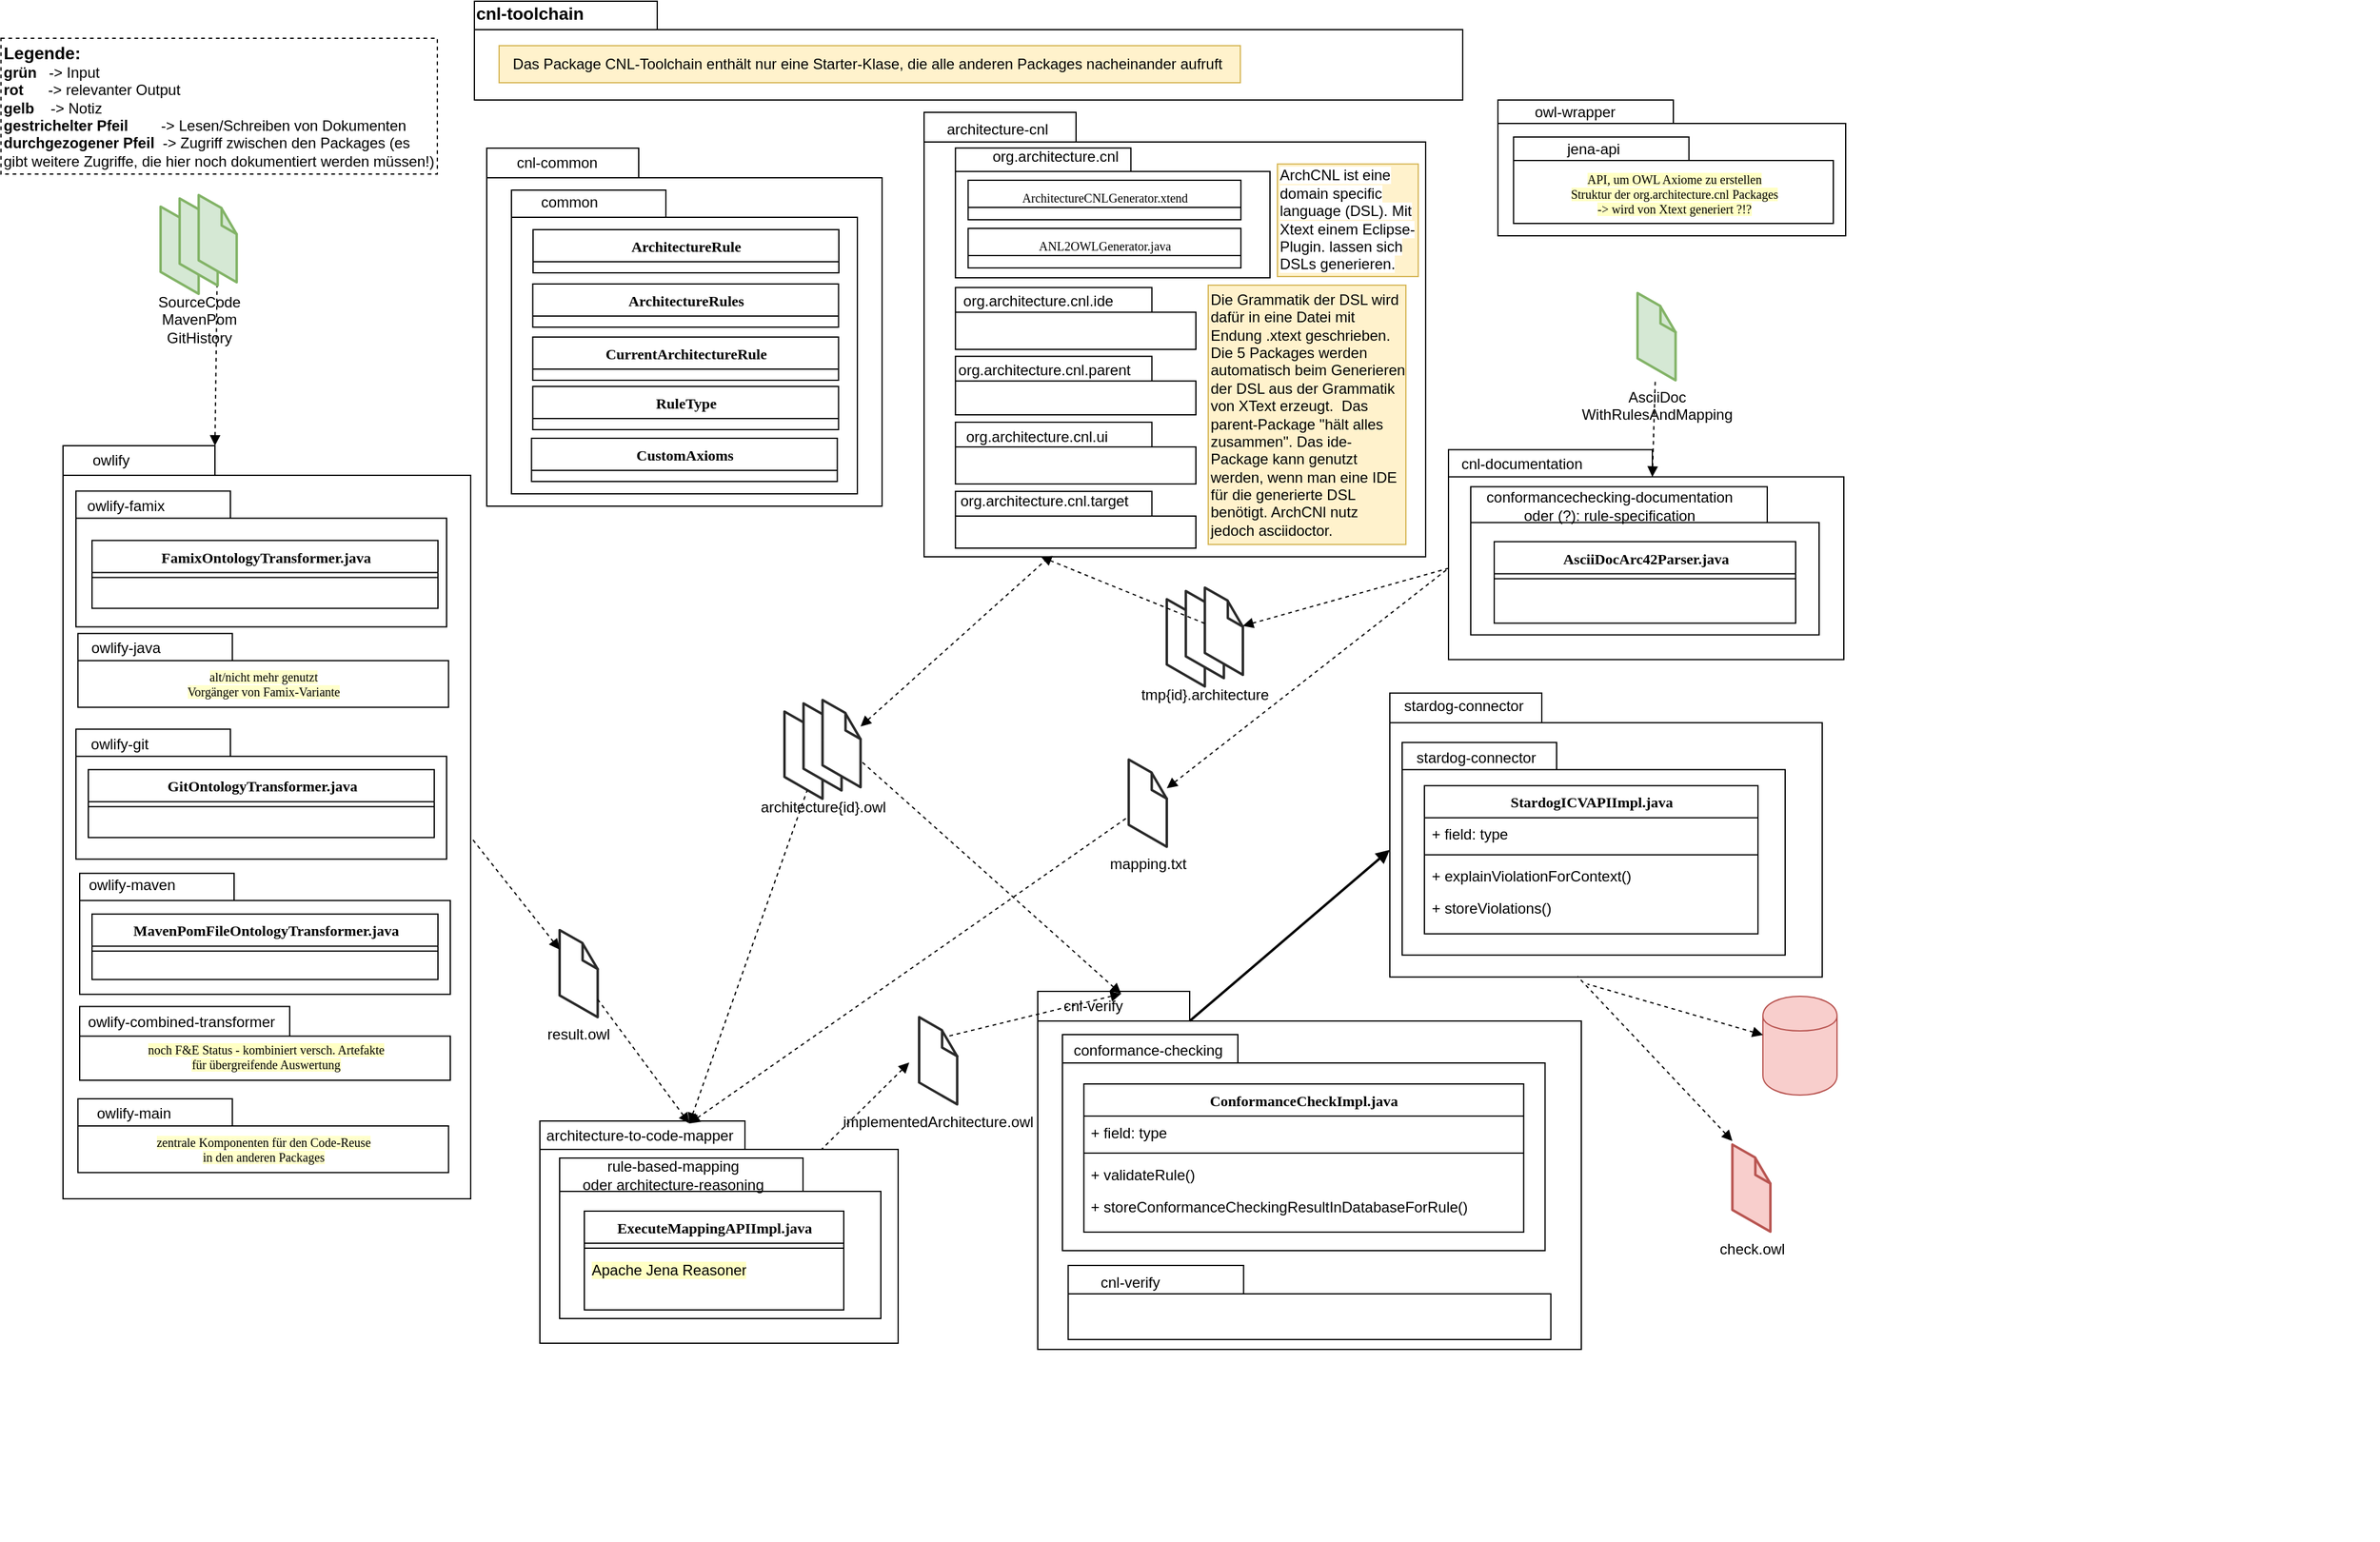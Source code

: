 <mxfile version="13.3.9" type="device"><diagram name="Page-1" id="b5b7bab2-c9e2-2cf4-8b2a-24fd1a2a6d21"><mxGraphModel dx="1088" dy="968" grid="1" gridSize="10" guides="1" tooltips="1" connect="1" arrows="1" fold="1" page="1" pageScale="1" pageWidth="827" pageHeight="1169" background="#ffffff" math="0" shadow="0"><root><mxCell id="0"/><mxCell id="1" parent="0"/><mxCell id="LAoEunEXVI1SnQzdB7bt-38" value="" style="shape=folder;fontStyle=1;spacingTop=10;tabWidth=123;tabHeight=24;tabPosition=left;html=1;rounded=0;shadow=0;comic=0;labelBackgroundColor=none;strokeWidth=1;fontFamily=Verdana;fontSize=10;align=center;" parent="1" vertex="1"><mxGeometry x="87" y="370" width="330" height="610" as="geometry"/></mxCell><mxCell id="LAoEunEXVI1SnQzdB7bt-173" value="&lt;span style=&quot;font-weight: normal ; background-color: rgb(255 , 255 , 204)&quot;&gt;&lt;br&gt;zentrale Komponenten für den Code-Reuse&lt;br&gt;in den anderen Packages&lt;/span&gt;" style="shape=folder;fontStyle=1;spacingTop=10;tabWidth=125;tabHeight=22;tabPosition=left;html=1;rounded=0;shadow=0;comic=0;labelBackgroundColor=none;strokeWidth=1;fontFamily=Verdana;fontSize=10;align=center;" parent="1" vertex="1"><mxGeometry x="99.1" y="899" width="300" height="59.7" as="geometry"/></mxCell><mxCell id="6e0c8c40b5770093-43" value="" style="shape=folder;fontStyle=1;spacingTop=10;tabWidth=148;tabHeight=23;tabPosition=left;html=1;rounded=0;shadow=0;comic=0;labelBackgroundColor=none;strokeColor=#000000;strokeWidth=1;fillColor=#ffffff;fontFamily=Verdana;fontSize=10;fontColor=#000000;align=center;" parent="1" vertex="1"><mxGeometry x="420" y="10" width="800" height="80" as="geometry"/></mxCell><mxCell id="LAoEunEXVI1SnQzdB7bt-167" value="" style="shape=folder;fontStyle=1;spacingTop=10;tabWidth=125;tabHeight=22;tabPosition=left;html=1;rounded=0;shadow=0;comic=0;labelBackgroundColor=none;strokeWidth=1;fontFamily=Verdana;fontSize=10;align=center;" parent="1" vertex="1"><mxGeometry x="97.5" y="599.65" width="300" height="105.2" as="geometry"/></mxCell><mxCell id="LAoEunEXVI1SnQzdB7bt-166" value="" style="shape=folder;fontStyle=1;spacingTop=10;tabWidth=125;tabHeight=22;tabPosition=left;html=1;rounded=0;shadow=0;comic=0;labelBackgroundColor=none;strokeWidth=1;fontFamily=Verdana;fontSize=10;align=center;" parent="1" vertex="1"><mxGeometry x="100.5" y="716.35" width="300" height="98" as="geometry"/></mxCell><mxCell id="LAoEunEXVI1SnQzdB7bt-39" value="" style="shape=folder;fontStyle=1;spacingTop=10;tabWidth=125;tabHeight=22;tabPosition=left;html=1;rounded=0;shadow=0;comic=0;labelBackgroundColor=none;strokeWidth=1;fontFamily=Verdana;fontSize=10;align=center;" parent="1" vertex="1"><mxGeometry x="97.5" y="406.7" width="300" height="110" as="geometry"/></mxCell><mxCell id="LAoEunEXVI1SnQzdB7bt-53" value="" style="shape=folder;fontStyle=1;spacingTop=10;tabWidth=166;tabHeight=23;tabPosition=left;html=1;rounded=0;shadow=0;comic=0;labelBackgroundColor=none;strokeWidth=1;fontFamily=Verdana;fontSize=10;align=center;" parent="1" vertex="1"><mxGeometry x="473.0" y="917" width="290" height="180" as="geometry"/></mxCell><mxCell id="LAoEunEXVI1SnQzdB7bt-54" value="" style="shape=folder;fontStyle=1;spacingTop=10;tabWidth=197;tabHeight=27;tabPosition=left;html=1;rounded=0;shadow=0;comic=0;labelBackgroundColor=none;strokeWidth=1;fontFamily=Verdana;fontSize=10;align=center;" parent="1" vertex="1"><mxGeometry x="489.0" y="947" width="260" height="130" as="geometry"/></mxCell><mxCell id="LAoEunEXVI1SnQzdB7bt-55" value="architecture-to-code-mapper" style="text;html=1;strokeColor=none;fillColor=none;align=center;verticalAlign=middle;whiteSpace=wrap;rounded=0;" parent="1" vertex="1"><mxGeometry x="474.0" y="919" width="160" height="20" as="geometry"/></mxCell><mxCell id="LAoEunEXVI1SnQzdB7bt-56" value="&lt;div&gt;rule-based-mapping &lt;br&gt;&lt;/div&gt;&lt;div&gt;oder architecture-reasoning&lt;br&gt;&lt;/div&gt;" style="text;html=1;strokeColor=none;fillColor=none;align=center;verticalAlign=middle;whiteSpace=wrap;rounded=0;" parent="1" vertex="1"><mxGeometry x="489.0" y="951" width="184" height="20" as="geometry"/></mxCell><mxCell id="LAoEunEXVI1SnQzdB7bt-89" value="ExecuteMappingAPIImpl.java" style="swimlane;html=1;fontStyle=1;align=center;verticalAlign=top;childLayout=stackLayout;horizontal=1;startSize=26;horizontalStack=0;resizeParent=1;resizeLast=0;collapsible=1;marginBottom=0;swimlaneFillColor=#ffffff;rounded=0;shadow=0;comic=0;labelBackgroundColor=none;strokeWidth=1;fillColor=none;fontFamily=Verdana;fontSize=12" parent="1" vertex="1"><mxGeometry x="509.0" y="990" width="210" height="80" as="geometry"/></mxCell><mxCell id="LAoEunEXVI1SnQzdB7bt-92" value="" style="line;html=1;strokeWidth=1;fillColor=none;align=left;verticalAlign=middle;spacingTop=-1;spacingLeft=3;spacingRight=3;rotatable=0;labelPosition=right;points=[];portConstraint=eastwest;" parent="LAoEunEXVI1SnQzdB7bt-89" vertex="1"><mxGeometry y="26" width="210" height="8" as="geometry"/></mxCell><mxCell id="LAoEunEXVI1SnQzdB7bt-93" value="&lt;span style=&quot;background-color: rgb(255 , 255 , 196)&quot;&gt;Apache Jena Reasoner&lt;/span&gt;" style="text;html=1;strokeColor=none;fillColor=none;align=left;verticalAlign=top;spacingLeft=4;spacingRight=4;whiteSpace=wrap;overflow=hidden;rotatable=0;points=[[0,0.5],[1,0.5]];portConstraint=eastwest;" parent="LAoEunEXVI1SnQzdB7bt-89" vertex="1"><mxGeometry y="34" width="210" height="26" as="geometry"/></mxCell><mxCell id="LAoEunEXVI1SnQzdB7bt-45" value="" style="group" parent="1" vertex="1" connectable="0"><mxGeometry x="440" y="129" width="310" height="290" as="geometry"/></mxCell><mxCell id="LAoEunEXVI1SnQzdB7bt-46" value="" style="shape=folder;fontStyle=1;spacingTop=10;tabWidth=123;tabHeight=24;tabPosition=left;html=1;rounded=0;shadow=0;comic=0;labelBackgroundColor=none;strokeWidth=1;fontFamily=Verdana;fontSize=10;align=center;" parent="LAoEunEXVI1SnQzdB7bt-45" vertex="1"><mxGeometry x="-10" width="320" height="290" as="geometry"/></mxCell><mxCell id="LAoEunEXVI1SnQzdB7bt-47" value="" style="shape=folder;fontStyle=1;spacingTop=10;tabWidth=125;tabHeight=22;tabPosition=left;html=1;rounded=0;shadow=0;comic=0;labelBackgroundColor=none;strokeWidth=1;fontFamily=Verdana;fontSize=10;align=center;" parent="LAoEunEXVI1SnQzdB7bt-45" vertex="1"><mxGeometry x="10" y="34" width="280" height="246" as="geometry"/></mxCell><mxCell id="LAoEunEXVI1SnQzdB7bt-48" value="cnl-common" style="text;html=1;strokeColor=none;fillColor=none;align=center;verticalAlign=middle;whiteSpace=wrap;rounded=0;" parent="LAoEunEXVI1SnQzdB7bt-45" vertex="1"><mxGeometry y="2" width="93.5" height="20" as="geometry"/></mxCell><mxCell id="LAoEunEXVI1SnQzdB7bt-49" value="common" style="text;html=1;strokeColor=none;fillColor=none;align=center;verticalAlign=middle;whiteSpace=wrap;rounded=0;" parent="LAoEunEXVI1SnQzdB7bt-45" vertex="1"><mxGeometry x="10" y="34" width="93.5" height="20" as="geometry"/></mxCell><mxCell id="LAoEunEXVI1SnQzdB7bt-94" value="ArchitectureRule" style="swimlane;html=1;fontStyle=1;align=center;verticalAlign=top;childLayout=stackLayout;horizontal=1;startSize=26;horizontalStack=0;resizeParent=1;resizeLast=0;collapsible=1;marginBottom=0;swimlaneFillColor=#ffffff;rounded=0;shadow=0;comic=0;labelBackgroundColor=none;strokeWidth=1;fillColor=none;fontFamily=Verdana;fontSize=12" parent="LAoEunEXVI1SnQzdB7bt-45" vertex="1"><mxGeometry x="27.5" y="66" width="247.5" height="35" as="geometry"/></mxCell><mxCell id="5aRa_bQOfwWnxTuaJj79-1" value="ArchitectureRules" style="swimlane;html=1;fontStyle=1;align=center;verticalAlign=top;childLayout=stackLayout;horizontal=1;startSize=26;horizontalStack=0;resizeParent=1;resizeLast=0;collapsible=1;marginBottom=0;swimlaneFillColor=#ffffff;rounded=0;shadow=0;comic=0;labelBackgroundColor=none;strokeWidth=1;fillColor=none;fontFamily=Verdana;fontSize=12" parent="LAoEunEXVI1SnQzdB7bt-45" vertex="1"><mxGeometry x="27.25" y="110" width="247.5" height="35" as="geometry"/></mxCell><mxCell id="6e0c8c40b5770093-18" value="" style="group" parent="1" vertex="1" connectable="0"><mxGeometry x="784" y="100" width="416" height="360" as="geometry"/></mxCell><mxCell id="6e0c8c40b5770093-11" value="" style="shape=folder;fontStyle=1;spacingTop=10;tabWidth=123;tabHeight=24;tabPosition=left;html=1;rounded=0;shadow=0;comic=0;labelBackgroundColor=none;strokeWidth=1;fontFamily=Verdana;fontSize=10;align=center;" parent="6e0c8c40b5770093-18" vertex="1"><mxGeometry width="406" height="360" as="geometry"/></mxCell><mxCell id="LAoEunEXVI1SnQzdB7bt-158" value="" style="shape=folder;fontStyle=1;spacingTop=10;tabWidth=142;tabHeight=19;tabPosition=left;html=1;rounded=0;shadow=0;comic=0;labelBackgroundColor=none;strokeWidth=1;fontFamily=Verdana;fontSize=10;align=center;" parent="6e0c8c40b5770093-18" vertex="1"><mxGeometry x="25.38" y="28.84" width="254.62" height="105.16" as="geometry"/></mxCell><mxCell id="2lLTb_RdZpQlOofE9UpU-14" value="&lt;font style=&quot;font-size: 10px ; font-weight: normal&quot;&gt;ANL2OWLGenerator.java&lt;/font&gt;" style="swimlane;html=1;fontStyle=1;align=center;verticalAlign=top;childLayout=stackLayout;horizontal=1;startSize=22;horizontalStack=0;resizeParent=1;resizeLast=0;collapsible=1;marginBottom=0;swimlaneFillColor=#ffffff;rounded=0;shadow=0;comic=0;labelBackgroundColor=none;strokeWidth=1;fillColor=none;fontFamily=Verdana;fontSize=12" parent="6e0c8c40b5770093-18" vertex="1"><mxGeometry x="35.675" y="94" width="220.763" height="31.94" as="geometry"/></mxCell><mxCell id="LAoEunEXVI1SnQzdB7bt-104" value="&lt;font style=&quot;font-size: 10px ; font-weight: normal&quot;&gt;ArchitectureCNLGenerator.xtend&lt;/font&gt;" style="swimlane;html=1;fontStyle=1;align=center;verticalAlign=top;childLayout=stackLayout;horizontal=1;startSize=22;horizontalStack=0;resizeParent=1;resizeLast=0;collapsible=1;marginBottom=0;swimlaneFillColor=#ffffff;rounded=0;shadow=0;comic=0;labelBackgroundColor=none;strokeWidth=1;fillColor=none;fontFamily=Verdana;fontSize=12" parent="6e0c8c40b5770093-18" vertex="1"><mxGeometry x="35.675" y="55.06" width="220.763" height="31.94" as="geometry"/></mxCell><mxCell id="LAoEunEXVI1SnQzdB7bt-7" value="architecture-cnl" style="text;html=1;strokeColor=none;fillColor=none;align=center;verticalAlign=middle;whiteSpace=wrap;rounded=0;" parent="6e0c8c40b5770093-18" vertex="1"><mxGeometry y="2.323" width="118.628" height="23.226" as="geometry"/></mxCell><mxCell id="LAoEunEXVI1SnQzdB7bt-159" value="org.architecture.cnl" style="text;html=1;strokeColor=none;fillColor=none;align=center;verticalAlign=middle;whiteSpace=wrap;rounded=0;" parent="6e0c8c40b5770093-18" vertex="1"><mxGeometry x="24.106" y="24.839" width="164.938" height="23.226" as="geometry"/></mxCell><mxCell id="LAoEunEXVI1SnQzdB7bt-162" value="" style="shape=folder;fontStyle=1;spacingTop=10;tabWidth=159;tabHeight=20;tabPosition=left;html=1;rounded=0;shadow=0;comic=0;labelBackgroundColor=none;strokeWidth=1;fontFamily=Verdana;fontSize=10;align=center;" parent="6e0c8c40b5770093-18" vertex="1"><mxGeometry x="25.38" y="141.87" width="194.63" height="50.13" as="geometry"/></mxCell><mxCell id="LAoEunEXVI1SnQzdB7bt-163" value="org.architecture.cnl.ide" style="text;html=1;strokeColor=none;fillColor=none;align=center;verticalAlign=middle;whiteSpace=wrap;rounded=0;" parent="6e0c8c40b5770093-18" vertex="1"><mxGeometry x="25.38" y="141.87" width="134.63" height="23.23" as="geometry"/></mxCell><mxCell id="LAoEunEXVI1SnQzdB7bt-164" value="" style="shape=folder;fontStyle=1;spacingTop=10;tabWidth=159;tabHeight=20;tabPosition=left;html=1;rounded=0;shadow=0;comic=0;labelBackgroundColor=none;strokeWidth=1;fontFamily=Verdana;fontSize=10;align=center;" parent="6e0c8c40b5770093-18" vertex="1"><mxGeometry x="25.38" y="197.58" width="194.63" height="47.42" as="geometry"/></mxCell><mxCell id="LAoEunEXVI1SnQzdB7bt-165" value="org.architecture.cnl.parent" style="text;html=1;strokeColor=none;fillColor=none;align=center;verticalAlign=middle;whiteSpace=wrap;rounded=0;" parent="6e0c8c40b5770093-18" vertex="1"><mxGeometry x="25.38" y="197.58" width="144.63" height="23.23" as="geometry"/></mxCell><mxCell id="2lLTb_RdZpQlOofE9UpU-9" value="" style="shape=folder;fontStyle=1;spacingTop=10;tabWidth=159;tabHeight=20;tabPosition=left;html=1;rounded=0;shadow=0;comic=0;labelBackgroundColor=none;strokeWidth=1;fontFamily=Verdana;fontSize=10;align=center;" parent="6e0c8c40b5770093-18" vertex="1"><mxGeometry x="25.38" y="251" width="194.63" height="50" as="geometry"/></mxCell><mxCell id="2lLTb_RdZpQlOofE9UpU-10" value="org.architecture.cnl.ui" style="text;html=1;strokeColor=none;fillColor=none;align=center;verticalAlign=middle;whiteSpace=wrap;rounded=0;" parent="6e0c8c40b5770093-18" vertex="1"><mxGeometry x="22.84" y="251" width="137.16" height="23.23" as="geometry"/></mxCell><mxCell id="2lLTb_RdZpQlOofE9UpU-11" value="" style="shape=folder;fontStyle=1;spacingTop=10;tabWidth=159;tabHeight=20;tabPosition=left;html=1;rounded=0;shadow=0;comic=0;labelBackgroundColor=none;strokeWidth=1;fontFamily=Verdana;fontSize=10;align=center;" parent="6e0c8c40b5770093-18" vertex="1"><mxGeometry x="25.38" y="307.06" width="194.63" height="45.94" as="geometry"/></mxCell><mxCell id="2lLTb_RdZpQlOofE9UpU-12" value="org.architecture.cnl.target" style="text;html=1;strokeColor=none;fillColor=none;align=center;verticalAlign=middle;whiteSpace=wrap;rounded=0;" parent="6e0c8c40b5770093-18" vertex="1"><mxGeometry x="25.38" y="303.06" width="144.63" height="23.23" as="geometry"/></mxCell><mxCell id="2lLTb_RdZpQlOofE9UpU-15" value="Die Grammatik der DSL wird dafür in eine Datei mit Endung .xtext geschrieben.&amp;nbsp;&lt;br&gt;Die 5 Packages werden automatisch beim Generieren der DSL aus der Grammatik von XText erzeugt.&amp;nbsp; Das parent-Package &quot;hält alles zusammen&quot;. Das ide-Package kann genutzt werden, wenn man eine IDE für die generierte DSL benötigt. ArchCNl nutz jedoch asciidoctor." style="text;html=1;strokeColor=#d6b656;fillColor=#fff2cc;align=left;verticalAlign=middle;whiteSpace=wrap;rounded=0;" parent="6e0c8c40b5770093-18" vertex="1"><mxGeometry x="230" y="140" width="160" height="210" as="geometry"/></mxCell><mxCell id="2lLTb_RdZpQlOofE9UpU-16" value="&lt;span style=&quot;background-color: rgb(255 , 255 , 255)&quot;&gt;&lt;span style=&quot;color: rgb(0 , 0 , 0) ; font-family: &amp;#34;helvetica&amp;#34; ; font-size: 12px ; font-style: normal ; font-weight: 400 ; letter-spacing: normal ; text-indent: 0px ; text-transform: none ; word-spacing: 0px ; display: inline ; float: none&quot;&gt;ArchCNL ist eine domain specific language (DSL). Mit Xtext einem Eclipse-Plugin. lassen sich DSLs generieren&lt;/span&gt;.&lt;/span&gt;" style="text;html=1;strokeColor=#d6b656;fillColor=#fff2cc;align=left;verticalAlign=middle;whiteSpace=wrap;rounded=0;" parent="6e0c8c40b5770093-18" vertex="1"><mxGeometry x="286" y="41.84" width="114" height="91.16" as="geometry"/></mxCell><mxCell id="LAoEunEXVI1SnQzdB7bt-40" value="owlify" style="text;html=1;strokeColor=none;fillColor=none;align=center;verticalAlign=middle;whiteSpace=wrap;rounded=0;" parent="1" vertex="1"><mxGeometry x="87" y="370" width="78" height="23" as="geometry"/></mxCell><mxCell id="LAoEunEXVI1SnQzdB7bt-41" value="&lt;div&gt;owlify-famix&lt;/div&gt;" style="text;html=1;strokeColor=none;fillColor=none;align=center;verticalAlign=middle;whiteSpace=wrap;rounded=0;" parent="1" vertex="1"><mxGeometry x="97.5" y="406.7" width="79.5" height="24.62" as="geometry"/></mxCell><mxCell id="LAoEunEXVI1SnQzdB7bt-77" value="MavenPomFileOntologyTransformer.java" style="swimlane;html=1;fontStyle=1;align=center;verticalAlign=top;childLayout=stackLayout;horizontal=1;startSize=26;horizontalStack=0;resizeParent=1;resizeLast=0;collapsible=1;marginBottom=0;swimlaneFillColor=#ffffff;rounded=0;shadow=0;comic=0;labelBackgroundColor=none;strokeWidth=1;fillColor=none;fontFamily=Verdana;fontSize=12" parent="1" vertex="1"><mxGeometry x="110.5" y="749.35" width="280" height="53" as="geometry"/></mxCell><mxCell id="LAoEunEXVI1SnQzdB7bt-108" value="" style="line;html=1;strokeWidth=1;fillColor=none;align=left;verticalAlign=middle;spacingTop=-1;spacingLeft=3;spacingRight=3;rotatable=0;labelPosition=right;points=[];portConstraint=eastwest;" parent="LAoEunEXVI1SnQzdB7bt-77" vertex="1"><mxGeometry y="26" width="280" height="8" as="geometry"/></mxCell><mxCell id="LAoEunEXVI1SnQzdB7bt-85" value="GitOntologyTransformer.java" style="swimlane;html=1;fontStyle=1;align=center;verticalAlign=top;childLayout=stackLayout;horizontal=1;startSize=26;horizontalStack=0;resizeParent=1;resizeLast=0;collapsible=1;marginBottom=0;swimlaneFillColor=#ffffff;rounded=0;shadow=0;comic=0;labelBackgroundColor=none;strokeWidth=1;fillColor=none;fontFamily=Verdana;fontSize=12" parent="1" vertex="1"><mxGeometry x="107.5" y="632.35" width="280" height="55" as="geometry"><mxRectangle x="5" y="-20" width="230" height="26" as="alternateBounds"/></mxGeometry></mxCell><mxCell id="LAoEunEXVI1SnQzdB7bt-107" value="" style="line;html=1;strokeWidth=1;fillColor=none;align=left;verticalAlign=middle;spacingTop=-1;spacingLeft=3;spacingRight=3;rotatable=0;labelPosition=right;points=[];portConstraint=eastwest;" parent="LAoEunEXVI1SnQzdB7bt-85" vertex="1"><mxGeometry y="26" width="280" height="8" as="geometry"/></mxCell><mxCell id="LAoEunEXVI1SnQzdB7bt-109" value="FamixOntologyTransformer.java" style="swimlane;html=1;fontStyle=1;align=center;verticalAlign=top;childLayout=stackLayout;horizontal=1;startSize=26;horizontalStack=0;resizeParent=1;resizeLast=0;collapsible=1;marginBottom=0;swimlaneFillColor=#ffffff;rounded=0;shadow=0;comic=0;labelBackgroundColor=none;strokeWidth=1;fillColor=none;fontFamily=Verdana;fontSize=12" parent="1" vertex="1"><mxGeometry x="110.5" y="446.7" width="280" height="55" as="geometry"><mxRectangle x="5" y="-20" width="230" height="26" as="alternateBounds"/></mxGeometry></mxCell><mxCell id="LAoEunEXVI1SnQzdB7bt-110" value="" style="line;html=1;strokeWidth=1;fillColor=none;align=left;verticalAlign=middle;spacingTop=-1;spacingLeft=3;spacingRight=3;rotatable=0;labelPosition=right;points=[];portConstraint=eastwest;" parent="LAoEunEXVI1SnQzdB7bt-109" vertex="1"><mxGeometry y="26" width="280" height="8" as="geometry"/></mxCell><mxCell id="LAoEunEXVI1SnQzdB7bt-58" value="" style="group" parent="1" vertex="1" connectable="0"><mxGeometry x="1241" y="887" width="720" height="370" as="geometry"/></mxCell><mxCell id="6e0c8c40b5770093-25" value="" style="shape=folder;fontStyle=1;spacingTop=10;tabWidth=123;tabHeight=24;tabPosition=left;html=1;rounded=0;shadow=0;comic=0;labelBackgroundColor=none;strokeWidth=1;fontFamily=Verdana;fontSize=10;align=center;" parent="LAoEunEXVI1SnQzdB7bt-58" vertex="1"><mxGeometry x="-365" y="-75" width="440" height="290" as="geometry"/></mxCell><mxCell id="6e0c8c40b5770093-27" value="" style="shape=folder;fontStyle=1;spacingTop=10;tabWidth=142;tabHeight=23;tabPosition=left;html=1;rounded=0;shadow=0;comic=0;labelBackgroundColor=none;strokeWidth=1;fontFamily=Verdana;fontSize=10;align=center;" parent="LAoEunEXVI1SnQzdB7bt-58" vertex="1"><mxGeometry x="-345" y="-40" width="390.67" height="175" as="geometry"/></mxCell><mxCell id="LAoEunEXVI1SnQzdB7bt-16" value="cnl-verify" style="text;html=1;strokeColor=none;fillColor=none;align=center;verticalAlign=middle;whiteSpace=wrap;rounded=0;" parent="LAoEunEXVI1SnQzdB7bt-58" vertex="1"><mxGeometry x="-365" y="-73" width="90" height="20" as="geometry"/></mxCell><mxCell id="LAoEunEXVI1SnQzdB7bt-63" value="conformance-checking" style="text;html=1;strokeColor=none;fillColor=none;align=center;verticalAlign=middle;whiteSpace=wrap;rounded=0;" parent="LAoEunEXVI1SnQzdB7bt-58" vertex="1"><mxGeometry x="-340.67" y="-37" width="130.67" height="20" as="geometry"/></mxCell><mxCell id="LAoEunEXVI1SnQzdB7bt-112" value="ConformanceCheckImpl.java" style="swimlane;html=1;fontStyle=1;align=center;verticalAlign=top;childLayout=stackLayout;horizontal=1;startSize=26;horizontalStack=0;resizeParent=1;resizeLast=0;collapsible=1;marginBottom=0;swimlaneFillColor=#ffffff;rounded=0;shadow=0;comic=0;labelBackgroundColor=none;strokeWidth=1;fillColor=none;fontFamily=Verdana;fontSize=12" parent="LAoEunEXVI1SnQzdB7bt-58" vertex="1"><mxGeometry x="-327.66" width="356" height="120" as="geometry"/></mxCell><mxCell id="LAoEunEXVI1SnQzdB7bt-114" value="+ field: type" style="text;html=1;strokeColor=none;fillColor=none;align=left;verticalAlign=top;spacingLeft=4;spacingRight=4;whiteSpace=wrap;overflow=hidden;rotatable=0;points=[[0,0.5],[1,0.5]];portConstraint=eastwest;" parent="LAoEunEXVI1SnQzdB7bt-112" vertex="1"><mxGeometry y="26" width="356" height="26" as="geometry"/></mxCell><mxCell id="LAoEunEXVI1SnQzdB7bt-115" value="" style="line;html=1;strokeWidth=1;fillColor=none;align=left;verticalAlign=middle;spacingTop=-1;spacingLeft=3;spacingRight=3;rotatable=0;labelPosition=right;points=[];portConstraint=eastwest;" parent="LAoEunEXVI1SnQzdB7bt-112" vertex="1"><mxGeometry y="52" width="356" height="8" as="geometry"/></mxCell><mxCell id="LAoEunEXVI1SnQzdB7bt-116" value="+ validateRule()" style="text;html=1;strokeColor=none;fillColor=none;align=left;verticalAlign=top;spacingLeft=4;spacingRight=4;whiteSpace=wrap;overflow=hidden;rotatable=0;points=[[0,0.5],[1,0.5]];portConstraint=eastwest;" parent="LAoEunEXVI1SnQzdB7bt-112" vertex="1"><mxGeometry y="60" width="356" height="26" as="geometry"/></mxCell><mxCell id="LAoEunEXVI1SnQzdB7bt-117" value="+ storeConformanceCheckingResultInDatabaseForRule()" style="text;html=1;strokeColor=none;fillColor=none;align=left;verticalAlign=top;spacingLeft=4;spacingRight=4;whiteSpace=wrap;overflow=hidden;rotatable=0;points=[[0,0.5],[1,0.5]];portConstraint=eastwest;" parent="LAoEunEXVI1SnQzdB7bt-112" vertex="1"><mxGeometry y="86" width="356" height="26" as="geometry"/></mxCell><mxCell id="LAoEunEXVI1SnQzdB7bt-179" value="" style="shape=folder;fontStyle=1;spacingTop=10;tabWidth=142;tabHeight=23;tabPosition=left;html=1;rounded=0;shadow=0;comic=0;labelBackgroundColor=none;strokeWidth=1;fontFamily=Verdana;fontSize=10;align=center;" parent="LAoEunEXVI1SnQzdB7bt-58" vertex="1"><mxGeometry x="-340.34" y="147" width="390.67" height="60" as="geometry"/></mxCell><mxCell id="LAoEunEXVI1SnQzdB7bt-180" value="cnl-verify" style="text;html=1;strokeColor=none;fillColor=none;align=center;verticalAlign=middle;whiteSpace=wrap;rounded=0;" parent="LAoEunEXVI1SnQzdB7bt-58" vertex="1"><mxGeometry x="-335" y="151" width="90" height="20" as="geometry"/></mxCell><mxCell id="LAoEunEXVI1SnQzdB7bt-207" value="" style="shape=cylinder;whiteSpace=wrap;html=1;boundedLbl=1;backgroundOutline=1;fillColor=#f8cecc;strokeColor=#b85450;" parent="LAoEunEXVI1SnQzdB7bt-58" vertex="1"><mxGeometry x="222" y="-71" width="60" height="80" as="geometry"/></mxCell><mxCell id="LAoEunEXVI1SnQzdB7bt-123" value="cnl-toolchain" style="text;html=1;strokeColor=none;fillColor=none;align=center;verticalAlign=middle;whiteSpace=wrap;rounded=0;fontStyle=1;fontSize=14;" parent="1" vertex="1"><mxGeometry x="420" y="10.0" width="90" height="20" as="geometry"/></mxCell><mxCell id="LAoEunEXVI1SnQzdB7bt-133" value="mapping.txt" style="verticalLabelPosition=bottom;html=1;verticalAlign=top;strokeWidth=1;align=center;outlineConnect=0;dashed=0;outlineConnect=0;shape=mxgraph.aws3d.file;aspect=fixed;strokeColor=#292929;" parent="1" vertex="1"><mxGeometry x="949.67" y="624.27" width="30.8" height="70.6" as="geometry"/></mxCell><mxCell id="LAoEunEXVI1SnQzdB7bt-140" value="" style="group" parent="1" vertex="1" connectable="0"><mxGeometry x="980.47" y="485" width="61.6" height="80" as="geometry"/></mxCell><mxCell id="LAoEunEXVI1SnQzdB7bt-129" value="" style="verticalLabelPosition=bottom;html=1;verticalAlign=top;strokeWidth=1;align=center;outlineConnect=0;dashed=0;outlineConnect=0;shape=mxgraph.aws3d.file;aspect=fixed;strokeColor=#292929;" parent="LAoEunEXVI1SnQzdB7bt-140" vertex="1"><mxGeometry y="9.4" width="30.8" height="70.6" as="geometry"/></mxCell><mxCell id="LAoEunEXVI1SnQzdB7bt-131" value="tmp{id}.architecture" style="verticalLabelPosition=bottom;html=1;verticalAlign=top;strokeWidth=1;align=center;outlineConnect=0;dashed=0;outlineConnect=0;shape=mxgraph.aws3d.file;aspect=fixed;strokeColor=#292929;" parent="LAoEunEXVI1SnQzdB7bt-140" vertex="1"><mxGeometry x="15.4" y="2.7" width="30.8" height="70.6" as="geometry"/></mxCell><mxCell id="LAoEunEXVI1SnQzdB7bt-132" value="" style="verticalLabelPosition=bottom;html=1;verticalAlign=top;strokeWidth=1;align=center;outlineConnect=0;dashed=0;outlineConnect=0;shape=mxgraph.aws3d.file;aspect=fixed;strokeColor=#292929;" parent="LAoEunEXVI1SnQzdB7bt-140" vertex="1"><mxGeometry x="30.8" width="30.8" height="70.6" as="geometry"/></mxCell><mxCell id="LAoEunEXVI1SnQzdB7bt-141" value="" style="group" parent="1" vertex="1" connectable="0"><mxGeometry x="671" y="576" width="61.6" height="80" as="geometry"/></mxCell><mxCell id="LAoEunEXVI1SnQzdB7bt-142" value="" style="verticalLabelPosition=bottom;html=1;verticalAlign=top;strokeWidth=1;align=center;outlineConnect=0;dashed=0;outlineConnect=0;shape=mxgraph.aws3d.file;aspect=fixed;strokeColor=#292929;" parent="LAoEunEXVI1SnQzdB7bt-141" vertex="1"><mxGeometry y="9.4" width="30.8" height="70.6" as="geometry"/></mxCell><mxCell id="LAoEunEXVI1SnQzdB7bt-143" value="architecture{id}.owl" style="verticalLabelPosition=bottom;html=1;verticalAlign=top;strokeWidth=1;align=center;outlineConnect=0;dashed=0;outlineConnect=0;shape=mxgraph.aws3d.file;aspect=fixed;strokeColor=#292929;" parent="LAoEunEXVI1SnQzdB7bt-141" vertex="1"><mxGeometry x="15.4" y="2.7" width="30.8" height="70.6" as="geometry"/></mxCell><mxCell id="LAoEunEXVI1SnQzdB7bt-144" value="" style="verticalLabelPosition=bottom;html=1;verticalAlign=top;strokeWidth=1;align=center;outlineConnect=0;dashed=0;outlineConnect=0;shape=mxgraph.aws3d.file;aspect=fixed;strokeColor=#292929;" parent="LAoEunEXVI1SnQzdB7bt-141" vertex="1"><mxGeometry x="30.8" width="30.8" height="70.6" as="geometry"/></mxCell><mxCell id="LAoEunEXVI1SnQzdB7bt-147" value="implementedArchitecture.owl" style="verticalLabelPosition=bottom;html=1;verticalAlign=top;strokeWidth=1;align=center;outlineConnect=0;dashed=0;outlineConnect=0;shape=mxgraph.aws3d.file;aspect=fixed;strokeColor=#292929;" parent="1" vertex="1"><mxGeometry x="780.0" y="832.92" width="30.8" height="70.6" as="geometry"/></mxCell><mxCell id="6e0c8c40b5770093-20" value="" style="shape=folder;fontStyle=1;spacingTop=10;tabWidth=165;tabHeight=22;tabPosition=left;html=1;rounded=0;shadow=0;comic=0;labelBackgroundColor=none;strokeWidth=1;fontFamily=Verdana;fontSize=10;align=center;" parent="1" vertex="1"><mxGeometry x="1208.5" y="373.3" width="320" height="170" as="geometry"/></mxCell><mxCell id="6e0c8c40b5770093-22" value="" style="shape=folder;fontStyle=1;spacingTop=10;tabWidth=240;tabHeight=29;tabPosition=left;html=1;rounded=0;shadow=0;comic=0;labelBackgroundColor=none;strokeWidth=1;fontFamily=Verdana;fontSize=10;align=center;" parent="1" vertex="1"><mxGeometry x="1226.5" y="403.3" width="282" height="120" as="geometry"/></mxCell><mxCell id="LAoEunEXVI1SnQzdB7bt-26" value="&lt;div&gt;conformancechecking-documentation&lt;/div&gt;&lt;div&gt;oder (?): rule-specification&lt;br&gt;&lt;/div&gt;" style="text;html=1;strokeColor=none;fillColor=none;align=center;verticalAlign=middle;whiteSpace=wrap;rounded=0;" parent="1" vertex="1"><mxGeometry x="1226.5" y="406.3" width="223.5" height="24.7" as="geometry"/></mxCell><mxCell id="LAoEunEXVI1SnQzdB7bt-99" value="AsciiDocArc42Parser.java" style="swimlane;html=1;fontStyle=1;align=center;verticalAlign=top;childLayout=stackLayout;horizontal=1;startSize=26;horizontalStack=0;resizeParent=1;resizeLast=0;collapsible=1;marginBottom=0;swimlaneFillColor=#ffffff;rounded=0;shadow=0;comic=0;labelBackgroundColor=none;strokeWidth=1;fillColor=none;fontFamily=Verdana;fontSize=12" parent="1" vertex="1"><mxGeometry x="1245.5" y="447.8" width="244" height="66" as="geometry"/></mxCell><mxCell id="LAoEunEXVI1SnQzdB7bt-102" value="" style="line;html=1;strokeWidth=1;fillColor=none;align=left;verticalAlign=middle;spacingTop=-1;spacingLeft=3;spacingRight=3;rotatable=0;labelPosition=right;points=[];portConstraint=eastwest;" parent="LAoEunEXVI1SnQzdB7bt-99" vertex="1"><mxGeometry y="26" width="244" height="8" as="geometry"/></mxCell><mxCell id="LAoEunEXVI1SnQzdB7bt-2" value="cnl-documentation" style="text;html=1;strokeColor=none;fillColor=none;align=center;verticalAlign=middle;whiteSpace=wrap;rounded=0;" parent="1" vertex="1"><mxGeometry x="1209.5" y="375.3" width="116" height="20" as="geometry"/></mxCell><mxCell id="LAoEunEXVI1SnQzdB7bt-128" value="AsciiDoc &lt;br&gt;WithRulesAndMapping" style="verticalLabelPosition=bottom;html=1;verticalAlign=top;strokeWidth=1;align=center;outlineConnect=0;dashed=0;outlineConnect=0;shape=mxgraph.aws3d.file;aspect=fixed;strokeColor=#82b366;fillColor=#d5e8d4;" parent="1" vertex="1"><mxGeometry x="1361.5" y="246.4" width="30.8" height="70.6" as="geometry"/></mxCell><mxCell id="LAoEunEXVI1SnQzdB7bt-152" value="result.owl" style="verticalLabelPosition=bottom;html=1;verticalAlign=top;strokeWidth=1;align=center;outlineConnect=0;dashed=0;outlineConnect=0;shape=mxgraph.aws3d.file;aspect=fixed;strokeColor=#292929;" parent="1" vertex="1"><mxGeometry x="489.0" y="762.32" width="30.8" height="70.6" as="geometry"/></mxCell><mxCell id="LAoEunEXVI1SnQzdB7bt-168" value="&lt;div&gt;owlify-git&lt;/div&gt;" style="text;html=1;strokeColor=none;fillColor=none;align=center;verticalAlign=middle;whiteSpace=wrap;rounded=0;" parent="1" vertex="1"><mxGeometry x="97.5" y="599.65" width="69.5" height="24.62" as="geometry"/></mxCell><mxCell id="LAoEunEXVI1SnQzdB7bt-169" value="&lt;div&gt;owlify-maven&lt;/div&gt;" style="text;html=1;strokeColor=none;fillColor=none;align=center;verticalAlign=middle;whiteSpace=wrap;rounded=0;" parent="1" vertex="1"><mxGeometry x="99.1" y="714.05" width="87.9" height="24.62" as="geometry"/></mxCell><mxCell id="LAoEunEXVI1SnQzdB7bt-170" value="&lt;span style=&quot;font-weight: normal ; background-color: rgb(255 , 255 , 204)&quot;&gt;&lt;br&gt;alt/nicht mehr genutzt&lt;br&gt;Vorgänger von Famix-Variante&lt;/span&gt;" style="shape=folder;fontStyle=1;spacingTop=10;tabWidth=125;tabHeight=22;tabPosition=left;html=1;rounded=0;shadow=0;comic=0;labelBackgroundColor=none;strokeWidth=1;fontFamily=Verdana;fontSize=10;align=center;" parent="1" vertex="1"><mxGeometry x="99.1" y="522.15" width="300" height="59.7" as="geometry"/></mxCell><mxCell id="LAoEunEXVI1SnQzdB7bt-171" value="&lt;div&gt;owlify-java&lt;/div&gt;" style="text;html=1;strokeColor=none;fillColor=none;align=center;verticalAlign=middle;whiteSpace=wrap;rounded=0;" parent="1" vertex="1"><mxGeometry x="99.1" y="522.15" width="77.9" height="24.62" as="geometry"/></mxCell><mxCell id="LAoEunEXVI1SnQzdB7bt-172" value="&lt;span style=&quot;font-weight: normal ; background-color: rgb(255 , 255 , 196)&quot;&gt;&lt;br&gt;noch F&amp;amp;E Status - kombiniert versch. Artefakte &lt;br&gt;für übergreifende Auswertung&lt;/span&gt;" style="shape=folder;fontStyle=1;spacingTop=10;tabWidth=170;tabHeight=24;tabPosition=left;html=1;rounded=0;shadow=0;comic=0;labelBackgroundColor=none;strokeWidth=1;fontFamily=Verdana;fontSize=10;align=center;" parent="1" vertex="1"><mxGeometry x="100.5" y="824.3" width="300" height="59.7" as="geometry"/></mxCell><mxCell id="LAoEunEXVI1SnQzdB7bt-174" value="&lt;div&gt;owlify-combined-transformer&lt;/div&gt;" style="text;html=1;strokeColor=none;fillColor=none;align=center;verticalAlign=middle;whiteSpace=wrap;rounded=0;" parent="1" vertex="1"><mxGeometry x="99.1" y="824.3" width="167.9" height="24.62" as="geometry"/></mxCell><mxCell id="LAoEunEXVI1SnQzdB7bt-175" value="&lt;div&gt;owlify-main&lt;/div&gt;" style="text;html=1;strokeColor=none;fillColor=none;align=center;verticalAlign=middle;whiteSpace=wrap;rounded=0;" parent="1" vertex="1"><mxGeometry x="97.5" y="899" width="92.5" height="24.62" as="geometry"/></mxCell><mxCell id="LAoEunEXVI1SnQzdB7bt-59" value="" style="shape=folder;fontStyle=1;spacingTop=10;tabWidth=123;tabHeight=24;tabPosition=left;html=1;rounded=0;shadow=0;comic=0;labelBackgroundColor=none;strokeWidth=1;fontFamily=Verdana;fontSize=10;align=center;" parent="1" vertex="1"><mxGeometry x="1161" y="570.35" width="350" height="230" as="geometry"/></mxCell><mxCell id="LAoEunEXVI1SnQzdB7bt-60" value="" style="shape=folder;fontStyle=1;spacingTop=10;tabWidth=125;tabHeight=22;tabPosition=left;html=1;rounded=0;shadow=0;comic=0;labelBackgroundColor=none;strokeWidth=1;fontFamily=Verdana;fontSize=10;align=center;" parent="1" vertex="1"><mxGeometry x="1171" y="610.35" width="310" height="172.31" as="geometry"/></mxCell><mxCell id="LAoEunEXVI1SnQzdB7bt-61" value="stardog-connector" style="text;html=1;strokeColor=none;fillColor=none;align=center;verticalAlign=middle;whiteSpace=wrap;rounded=0;" parent="1" vertex="1"><mxGeometry x="1161" y="572.89" width="120" height="16.46" as="geometry"/></mxCell><mxCell id="LAoEunEXVI1SnQzdB7bt-118" value="StardogICVAPIImpl.java" style="swimlane;html=1;fontStyle=1;align=center;verticalAlign=top;childLayout=stackLayout;horizontal=1;startSize=26;horizontalStack=0;resizeParent=1;resizeLast=0;collapsible=1;marginBottom=0;swimlaneFillColor=#ffffff;rounded=0;shadow=0;comic=0;labelBackgroundColor=none;strokeWidth=1;fillColor=none;fontFamily=Verdana;fontSize=12" parent="1" vertex="1"><mxGeometry x="1189" y="645.35" width="270" height="120" as="geometry"/></mxCell><mxCell id="LAoEunEXVI1SnQzdB7bt-119" value="+ field: type" style="text;html=1;strokeColor=none;fillColor=none;align=left;verticalAlign=top;spacingLeft=4;spacingRight=4;whiteSpace=wrap;overflow=hidden;rotatable=0;points=[[0,0.5],[1,0.5]];portConstraint=eastwest;" parent="LAoEunEXVI1SnQzdB7bt-118" vertex="1"><mxGeometry y="26" width="270" height="26" as="geometry"/></mxCell><mxCell id="LAoEunEXVI1SnQzdB7bt-120" value="" style="line;html=1;strokeWidth=1;fillColor=none;align=left;verticalAlign=middle;spacingTop=-1;spacingLeft=3;spacingRight=3;rotatable=0;labelPosition=right;points=[];portConstraint=eastwest;" parent="LAoEunEXVI1SnQzdB7bt-118" vertex="1"><mxGeometry y="52" width="270" height="8" as="geometry"/></mxCell><mxCell id="LAoEunEXVI1SnQzdB7bt-121" value="+ explainViolationForContext()" style="text;html=1;strokeColor=none;fillColor=none;align=left;verticalAlign=top;spacingLeft=4;spacingRight=4;whiteSpace=wrap;overflow=hidden;rotatable=0;points=[[0,0.5],[1,0.5]];portConstraint=eastwest;" parent="LAoEunEXVI1SnQzdB7bt-118" vertex="1"><mxGeometry y="60" width="270" height="26" as="geometry"/></mxCell><mxCell id="LAoEunEXVI1SnQzdB7bt-122" value="+ storeViolations()" style="text;html=1;strokeColor=none;fillColor=none;align=left;verticalAlign=top;spacingLeft=4;spacingRight=4;whiteSpace=wrap;overflow=hidden;rotatable=0;points=[[0,0.5],[1,0.5]];portConstraint=eastwest;" parent="LAoEunEXVI1SnQzdB7bt-118" vertex="1"><mxGeometry y="86" width="270" height="26" as="geometry"/></mxCell><mxCell id="LAoEunEXVI1SnQzdB7bt-176" value="stardog-connector" style="text;html=1;strokeColor=none;fillColor=none;align=center;verticalAlign=middle;whiteSpace=wrap;rounded=0;" parent="1" vertex="1"><mxGeometry x="1171" y="614.47" width="120" height="16.46" as="geometry"/></mxCell><mxCell id="LAoEunEXVI1SnQzdB7bt-192" value="" style="endArrow=none;dashed=1;html=1;exitX=0;exitY=0;exitDx=165;exitDy=22;exitPerimeter=0;startArrow=block;startFill=1;" parent="1" source="6e0c8c40b5770093-20" target="LAoEunEXVI1SnQzdB7bt-128" edge="1"><mxGeometry width="50" height="50" relative="1" as="geometry"><mxPoint x="1384.5" y="368.3" as="sourcePoint"/><mxPoint x="1281" y="223" as="targetPoint"/></mxGeometry></mxCell><mxCell id="LAoEunEXVI1SnQzdB7bt-193" value="" style="endArrow=none;dashed=1;html=1;startArrow=block;startFill=1;entryX=0;entryY=0;entryDx=0;entryDy=96;entryPerimeter=0;" parent="1" source="LAoEunEXVI1SnQzdB7bt-132" target="6e0c8c40b5770093-20" edge="1"><mxGeometry width="50" height="50" relative="1" as="geometry"><mxPoint x="1394.5" y="443.3" as="sourcePoint"/><mxPoint x="1219.5" y="455.3" as="targetPoint"/></mxGeometry></mxCell><mxCell id="LAoEunEXVI1SnQzdB7bt-194" value="" style="endArrow=none;dashed=1;html=1;startArrow=block;startFill=1;entryX=0;entryY=0;entryDx=0;entryDy=96;entryPerimeter=0;" parent="1" source="LAoEunEXVI1SnQzdB7bt-133" target="6e0c8c40b5770093-20" edge="1"><mxGeometry width="50" height="50" relative="1" as="geometry"><mxPoint x="1081.67" y="564.111" as="sourcePoint"/><mxPoint x="1219.5" y="529.3" as="targetPoint"/></mxGeometry></mxCell><mxCell id="LAoEunEXVI1SnQzdB7bt-195" value="" style="endArrow=none;dashed=1;html=1;startArrow=block;startFill=1;exitX=0.233;exitY=1;exitDx=0;exitDy=0;exitPerimeter=0;" parent="1" source="6e0c8c40b5770093-11" target="LAoEunEXVI1SnQzdB7bt-132" edge="1"><mxGeometry width="50" height="50" relative="1" as="geometry"><mxPoint x="848.96" y="469.27" as="sourcePoint"/><mxPoint x="948.837" y="485" as="targetPoint"/></mxGeometry></mxCell><mxCell id="LAoEunEXVI1SnQzdB7bt-196" value="" style="endArrow=none;dashed=1;html=1;startArrow=block;startFill=1;entryX=0.25;entryY=1;entryDx=0;entryDy=0;entryPerimeter=0;" parent="1" source="LAoEunEXVI1SnQzdB7bt-144" target="6e0c8c40b5770093-11" edge="1"><mxGeometry width="50" height="50" relative="1" as="geometry"><mxPoint x="832.6" y="450.333" as="sourcePoint"/><mxPoint x="951" y="430" as="targetPoint"/></mxGeometry></mxCell><mxCell id="LAoEunEXVI1SnQzdB7bt-199" value="" style="endArrow=none;dashed=1;html=1;startArrow=block;startFill=1;exitX=0;exitY=0;exitDx=123;exitDy=0;exitPerimeter=0;" parent="1" source="LAoEunEXVI1SnQzdB7bt-38" target="LAoEunEXVI1SnQzdB7bt-151" edge="1"><mxGeometry width="50" height="50" relative="1" as="geometry"><mxPoint x="688.6" y="459.333" as="sourcePoint"/><mxPoint x="757" y="497" as="targetPoint"/></mxGeometry></mxCell><mxCell id="LAoEunEXVI1SnQzdB7bt-200" value="" style="endArrow=none;dashed=1;html=1;startArrow=block;startFill=1;entryX=0;entryY=0;entryDx=330;entryDy=317;entryPerimeter=0;" parent="1" source="LAoEunEXVI1SnQzdB7bt-152" target="LAoEunEXVI1SnQzdB7bt-38" edge="1"><mxGeometry width="50" height="50" relative="1" as="geometry"><mxPoint x="477.5" y="441" as="sourcePoint"/><mxPoint x="372.6" y="302.616" as="targetPoint"/></mxGeometry></mxCell><mxCell id="LAoEunEXVI1SnQzdB7bt-201" value="" style="endArrow=none;dashed=1;html=1;startArrow=block;startFill=1;exitX=0.75;exitY=0;exitDx=0;exitDy=0;" parent="1" source="LAoEunEXVI1SnQzdB7bt-55" target="LAoEunEXVI1SnQzdB7bt-143" edge="1"><mxGeometry width="50" height="50" relative="1" as="geometry"><mxPoint x="651.2" y="744.661" as="sourcePoint"/><mxPoint x="581" y="734" as="targetPoint"/></mxGeometry></mxCell><mxCell id="LAoEunEXVI1SnQzdB7bt-202" value="" style="endArrow=none;dashed=1;html=1;startArrow=block;startFill=1;exitX=0.75;exitY=0;exitDx=0;exitDy=0;" parent="1" source="LAoEunEXVI1SnQzdB7bt-55" target="LAoEunEXVI1SnQzdB7bt-152" edge="1"><mxGeometry width="50" height="50" relative="1" as="geometry"><mxPoint x="722" y="1029" as="sourcePoint"/><mxPoint x="806.078" y="510.3" as="targetPoint"/></mxGeometry></mxCell><mxCell id="LAoEunEXVI1SnQzdB7bt-203" value="" style="endArrow=none;dashed=1;html=1;startArrow=block;startFill=1;exitX=0.75;exitY=0;exitDx=0;exitDy=0;" parent="1" source="LAoEunEXVI1SnQzdB7bt-55" target="LAoEunEXVI1SnQzdB7bt-133" edge="1"><mxGeometry width="50" height="50" relative="1" as="geometry"><mxPoint x="722" y="1029" as="sourcePoint"/><mxPoint x="806.078" y="510.3" as="targetPoint"/></mxGeometry></mxCell><mxCell id="LAoEunEXVI1SnQzdB7bt-204" value="" style="endArrow=none;dashed=1;html=1;startArrow=block;startFill=1;entryX=0;entryY=0;entryDx=228;entryDy=23;entryPerimeter=0;" parent="1" target="LAoEunEXVI1SnQzdB7bt-53" edge="1"><mxGeometry width="50" height="50" relative="1" as="geometry"><mxPoint x="772" y="869.676" as="sourcePoint"/><mxPoint x="949.87" y="519.648" as="targetPoint"/></mxGeometry></mxCell><mxCell id="LAoEunEXVI1SnQzdB7bt-205" value="" style="endArrow=none;dashed=1;html=1;startArrow=block;startFill=1;exitX=0.75;exitY=0;exitDx=0;exitDy=0;" parent="1" source="LAoEunEXVI1SnQzdB7bt-16" edge="1"><mxGeometry width="50" height="50" relative="1" as="geometry"><mxPoint x="671" y="955" as="sourcePoint"/><mxPoint x="802.8" y="848.465" as="targetPoint"/></mxGeometry></mxCell><mxCell id="LAoEunEXVI1SnQzdB7bt-206" value="" style="endArrow=none;dashed=1;html=1;startArrow=block;startFill=1;exitX=0.75;exitY=0;exitDx=0;exitDy=0;" parent="1" source="LAoEunEXVI1SnQzdB7bt-16" target="LAoEunEXVI1SnQzdB7bt-144" edge="1"><mxGeometry width="50" height="50" relative="1" as="geometry"><mxPoint x="1134" y="949" as="sourcePoint"/><mxPoint x="911.8" y="932.372" as="targetPoint"/></mxGeometry></mxCell><mxCell id="LAoEunEXVI1SnQzdB7bt-208" value="check.owl" style="verticalLabelPosition=bottom;html=1;verticalAlign=top;strokeWidth=1;align=center;outlineConnect=0;dashed=0;outlineConnect=0;shape=mxgraph.aws3d.file;aspect=fixed;strokeColor=#b85450;fillColor=#f8cecc;" parent="1" vertex="1"><mxGeometry x="1438.27" y="936.06" width="30.8" height="70.6" as="geometry"/></mxCell><mxCell id="LAoEunEXVI1SnQzdB7bt-209" value="" style="endArrow=none;html=1;startArrow=block;startFill=1;strokeWidth=2;entryX=0;entryY=0;entryDx=123;entryDy=24;entryPerimeter=0;exitX=0;exitY=0;exitDx=0;exitDy=127;exitPerimeter=0;" parent="1" source="LAoEunEXVI1SnQzdB7bt-59" target="6e0c8c40b5770093-25" edge="1"><mxGeometry width="50" height="50" relative="1" as="geometry"><mxPoint x="1236.331" y="846.35" as="sourcePoint"/><mxPoint x="1210.5" y="910" as="targetPoint"/></mxGeometry></mxCell><mxCell id="LAoEunEXVI1SnQzdB7bt-210" value="" style="endArrow=none;dashed=1;html=1;startArrow=block;startFill=1;entryX=0.434;entryY=0.998;entryDx=0;entryDy=0;entryPerimeter=0;" parent="1" target="LAoEunEXVI1SnQzdB7bt-59" edge="1"><mxGeometry width="50" height="50" relative="1" as="geometry"><mxPoint x="1438.27" y="933.167" as="sourcePoint"/><mxPoint x="1336" y="812.35" as="targetPoint"/></mxGeometry></mxCell><mxCell id="LAoEunEXVI1SnQzdB7bt-211" value="" style="endArrow=none;dashed=1;html=1;startArrow=block;startFill=1;entryX=0.457;entryY=1.025;entryDx=0;entryDy=0;entryPerimeter=0;" parent="1" source="LAoEunEXVI1SnQzdB7bt-207" target="LAoEunEXVI1SnQzdB7bt-59" edge="1"><mxGeometry width="50" height="50" relative="1" as="geometry"><mxPoint x="1054.07" y="666.764" as="sourcePoint"/><mxPoint x="1336" y="786.35" as="targetPoint"/></mxGeometry></mxCell><mxCell id="5aRa_bQOfwWnxTuaJj79-2" value="CurrentArchitectureRule" style="swimlane;html=1;fontStyle=1;align=center;verticalAlign=top;childLayout=stackLayout;horizontal=1;startSize=26;horizontalStack=0;resizeParent=1;resizeLast=0;collapsible=1;marginBottom=0;swimlaneFillColor=#ffffff;rounded=0;shadow=0;comic=0;labelBackgroundColor=none;strokeWidth=1;fillColor=none;fontFamily=Verdana;fontSize=12" parent="1" vertex="1"><mxGeometry x="467.25" y="282" width="247.5" height="35" as="geometry"/></mxCell><mxCell id="5aRa_bQOfwWnxTuaJj79-3" value="RuleType" style="swimlane;html=1;fontStyle=1;align=center;verticalAlign=top;childLayout=stackLayout;horizontal=1;startSize=26;horizontalStack=0;resizeParent=1;resizeLast=0;collapsible=1;marginBottom=0;swimlaneFillColor=#ffffff;rounded=0;shadow=0;comic=0;labelBackgroundColor=none;strokeWidth=1;fillColor=none;fontFamily=Verdana;fontSize=12" parent="1" vertex="1"><mxGeometry x="467.25" y="322" width="247.5" height="35" as="geometry"/></mxCell><mxCell id="5aRa_bQOfwWnxTuaJj79-4" value="CustomAxioms" style="swimlane;html=1;fontStyle=1;align=center;verticalAlign=top;childLayout=stackLayout;horizontal=1;startSize=26;horizontalStack=0;resizeParent=1;resizeLast=0;collapsible=1;marginBottom=0;swimlaneFillColor=#ffffff;rounded=0;shadow=0;comic=0;labelBackgroundColor=none;strokeWidth=1;fillColor=none;fontFamily=Verdana;fontSize=12" parent="1" vertex="1"><mxGeometry x="466.25" y="364" width="247.5" height="35" as="geometry"/></mxCell><mxCell id="2lLTb_RdZpQlOofE9UpU-1" value="Das Package CNL-Toolchain enthält nur eine Starter-Klase, die alle anderen Packages nacheinander aufruft&amp;nbsp;" style="text;html=1;strokeColor=#d6b656;fillColor=#fff2cc;align=center;verticalAlign=middle;whiteSpace=wrap;rounded=0;" parent="1" vertex="1"><mxGeometry x="440" y="46" width="600" height="30" as="geometry"/></mxCell><mxCell id="2lLTb_RdZpQlOofE9UpU-4" value="" style="shape=folder;fontStyle=1;spacingTop=10;tabWidth=142;tabHeight=19;tabPosition=left;html=1;rounded=0;shadow=0;comic=0;labelBackgroundColor=none;strokeWidth=1;fontFamily=Verdana;fontSize=10;align=center;" parent="1" vertex="1"><mxGeometry x="1248.5" y="90" width="281.5" height="110" as="geometry"/></mxCell><mxCell id="2lLTb_RdZpQlOofE9UpU-5" value="&lt;span style=&quot;font-weight: normal ; background-color: rgb(255 , 255 , 196)&quot;&gt;&lt;br&gt;API, um OWL Axiome zu erstellen&lt;br&gt;Struktur der org.architecture.cnl Packages &lt;br&gt;-&amp;gt; wird von Xtext generiert ?!?&lt;/span&gt;" style="shape=folder;fontStyle=1;spacingTop=10;tabWidth=142;tabHeight=19;tabPosition=left;html=1;rounded=0;shadow=0;comic=0;labelBackgroundColor=none;strokeWidth=1;fontFamily=Verdana;fontSize=10;align=center;" parent="1" vertex="1"><mxGeometry x="1261.15" y="120" width="258.85" height="70" as="geometry"/></mxCell><mxCell id="2lLTb_RdZpQlOofE9UpU-6" value="owl-wrapper" style="text;html=1;strokeColor=none;fillColor=none;align=center;verticalAlign=middle;whiteSpace=wrap;rounded=0;" parent="1" vertex="1"><mxGeometry x="1245.5" y="90" width="130" height="20" as="geometry"/></mxCell><mxCell id="2lLTb_RdZpQlOofE9UpU-7" value="jena-api" style="text;html=1;strokeColor=none;fillColor=none;align=center;verticalAlign=middle;whiteSpace=wrap;rounded=0;" parent="1" vertex="1"><mxGeometry x="1261" y="120" width="130" height="20" as="geometry"/></mxCell><mxCell id="2lLTb_RdZpQlOofE9UpU-22" value="" style="group" parent="1" vertex="1" connectable="0"><mxGeometry x="166" y="167" width="61.6" height="80" as="geometry"/></mxCell><mxCell id="LAoEunEXVI1SnQzdB7bt-148" value="" style="group;" parent="2lLTb_RdZpQlOofE9UpU-22" vertex="1" connectable="0"><mxGeometry width="61.6" height="80" as="geometry"/></mxCell><mxCell id="LAoEunEXVI1SnQzdB7bt-149" value="" style="verticalLabelPosition=bottom;html=1;verticalAlign=top;strokeWidth=1;align=center;outlineConnect=0;dashed=0;outlineConnect=0;shape=mxgraph.aws3d.file;aspect=fixed;strokeColor=#82b366;fillColor=#d5e8d4;" parent="2lLTb_RdZpQlOofE9UpU-22" vertex="1"><mxGeometry y="9.4" width="30.8" height="70.6" as="geometry"/></mxCell><mxCell id="LAoEunEXVI1SnQzdB7bt-150" value="&lt;div&gt;SourceCode&lt;/div&gt;&lt;div&gt;MavenPom&lt;/div&gt;&lt;div&gt;GitHistory&lt;/div&gt;" style="verticalLabelPosition=bottom;html=1;verticalAlign=top;strokeWidth=1;align=center;outlineConnect=0;dashed=0;outlineConnect=0;shape=mxgraph.aws3d.file;aspect=fixed;strokeColor=#82b366;fillColor=#d5e8d4;" parent="2lLTb_RdZpQlOofE9UpU-22" vertex="1"><mxGeometry x="15.4" y="2.7" width="30.8" height="70.6" as="geometry"/></mxCell><mxCell id="LAoEunEXVI1SnQzdB7bt-151" value="" style="verticalLabelPosition=bottom;html=1;verticalAlign=top;strokeWidth=1;align=center;outlineConnect=0;dashed=0;outlineConnect=0;shape=mxgraph.aws3d.file;aspect=fixed;strokeColor=#82b366;fillColor=#d5e8d4;" parent="2lLTb_RdZpQlOofE9UpU-22" vertex="1"><mxGeometry x="30.8" width="30.8" height="70.6" as="geometry"/></mxCell><mxCell id="2lLTb_RdZpQlOofE9UpU-23" value="&lt;b&gt;&lt;font style=&quot;font-size: 14px&quot;&gt;Legende:&amp;nbsp;&lt;/font&gt;&lt;br&gt;grün&lt;/b&gt;&amp;nbsp; &amp;nbsp;-&amp;gt; Input&lt;br&gt;&lt;b&gt;rot&amp;nbsp; &amp;nbsp; &amp;nbsp; &lt;/b&gt;-&amp;gt; relevanter Output&lt;br&gt;&lt;b&gt;gelb&amp;nbsp; &amp;nbsp;&amp;nbsp;&lt;/b&gt;-&amp;gt; Notiz&lt;br&gt;&lt;b&gt;gestrichelter Pfeil&amp;nbsp; &amp;nbsp; &amp;nbsp; &amp;nbsp;&amp;nbsp;&lt;/b&gt;-&amp;gt; Lesen/Schreiben von Dokumenten&lt;br&gt;&lt;b&gt;durchgezogener Pfeil&amp;nbsp;&amp;nbsp;&lt;/b&gt;-&amp;gt; Zugriff zwischen den Packages (es gibt weitere Zugriffe, die hier noch dokumentiert werden müssen!)" style="text;html=1;fillColor=none;align=left;verticalAlign=middle;whiteSpace=wrap;rounded=0;dashed=1;strokeColor=#000000;" parent="1" vertex="1"><mxGeometry x="36.8" y="40" width="353.2" height="110" as="geometry"/></mxCell></root></mxGraphModel></diagram></mxfile>